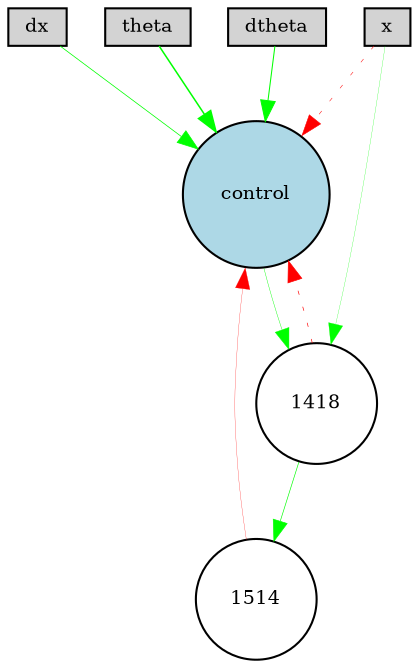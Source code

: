 digraph {
	node [fontsize=9 height=0.2 shape=circle width=0.2]
	x [fillcolor=lightgray shape=box style=filled]
	dx [fillcolor=lightgray shape=box style=filled]
	theta [fillcolor=lightgray shape=box style=filled]
	dtheta [fillcolor=lightgray shape=box style=filled]
	control [fillcolor=lightblue style=filled]
	1418 [fillcolor=white style=filled]
	1514 [fillcolor=white style=filled]
	dtheta -> control [color=green penwidth=0.49682831073140843 style=solid]
	x -> control [color=red penwidth=0.2475929196450529 style=dotted]
	theta -> control [color=green penwidth=0.7347684002137179 style=solid]
	dx -> control [color=green penwidth=0.35480693209606295 style=solid]
	x -> 1418 [color=green penwidth=0.12239453922945814 style=solid]
	1418 -> control [color=red penwidth=0.31584103343674896 style=dotted]
	control -> 1418 [color=green penwidth=0.1954495511338667 style=solid]
	1418 -> 1514 [color=green penwidth=0.31160649068458357 style=solid]
	1514 -> control [color=red penwidth=0.1237994342695616 style=solid]
}
